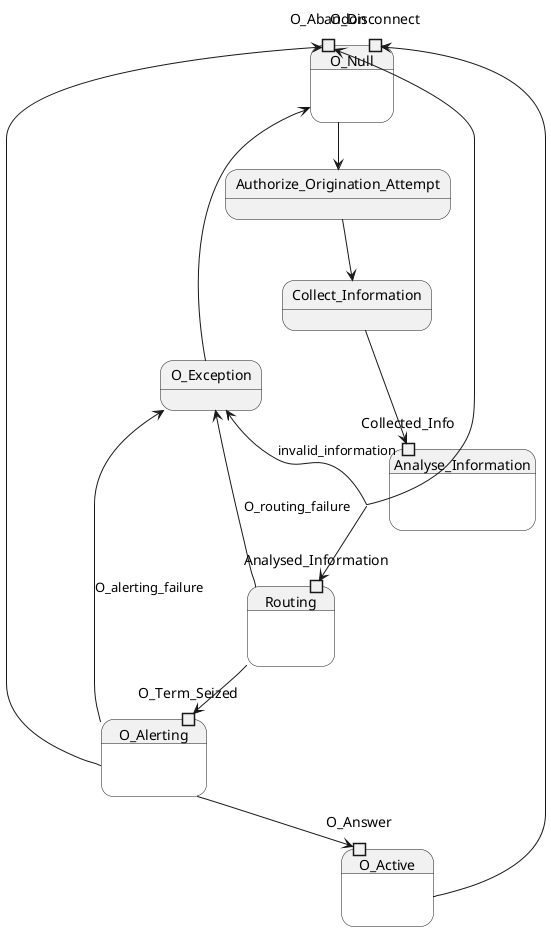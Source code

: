 @startuml

state O_Null {
	state O_Abandon <<inputPin>>
	state O_Disconnect <<inputPin>>
}
state Authorize_Origination_Attempt
state Collect_Information
state Analyse_Information {
	state Collected_Info <<inputPin>>
}
state Routing {
	state Analysed_Information <<inputPin>>
}
state O_Alerting {
	state O_Term_Seized <<inputPin>>
}
state O_Active {
	state O_Answer <<inputPin>>
}
state O_Exception

O_Null -down-> Authorize_Origination_Attempt
Authorize_Origination_Attempt -down-> Collect_Information
Collect_Information -down-> Collected_Info
Analyse_Information -down-> Analysed_Information
Routing -down-> O_Term_Seized
O_Alerting -down-> O_Answer

Analyse_Information -up-> O_Abandon
O_Alerting -up-> O_Abandon
O_Active -up-> O_Disconnect

O_Exception -left-> O_Null
Analyse_Information -up-> O_Exception : invalid_information
Routing -up-> O_Exception : O_routing_failure
O_Alerting -up-> O_Exception : O_alerting_failure

@enduml

